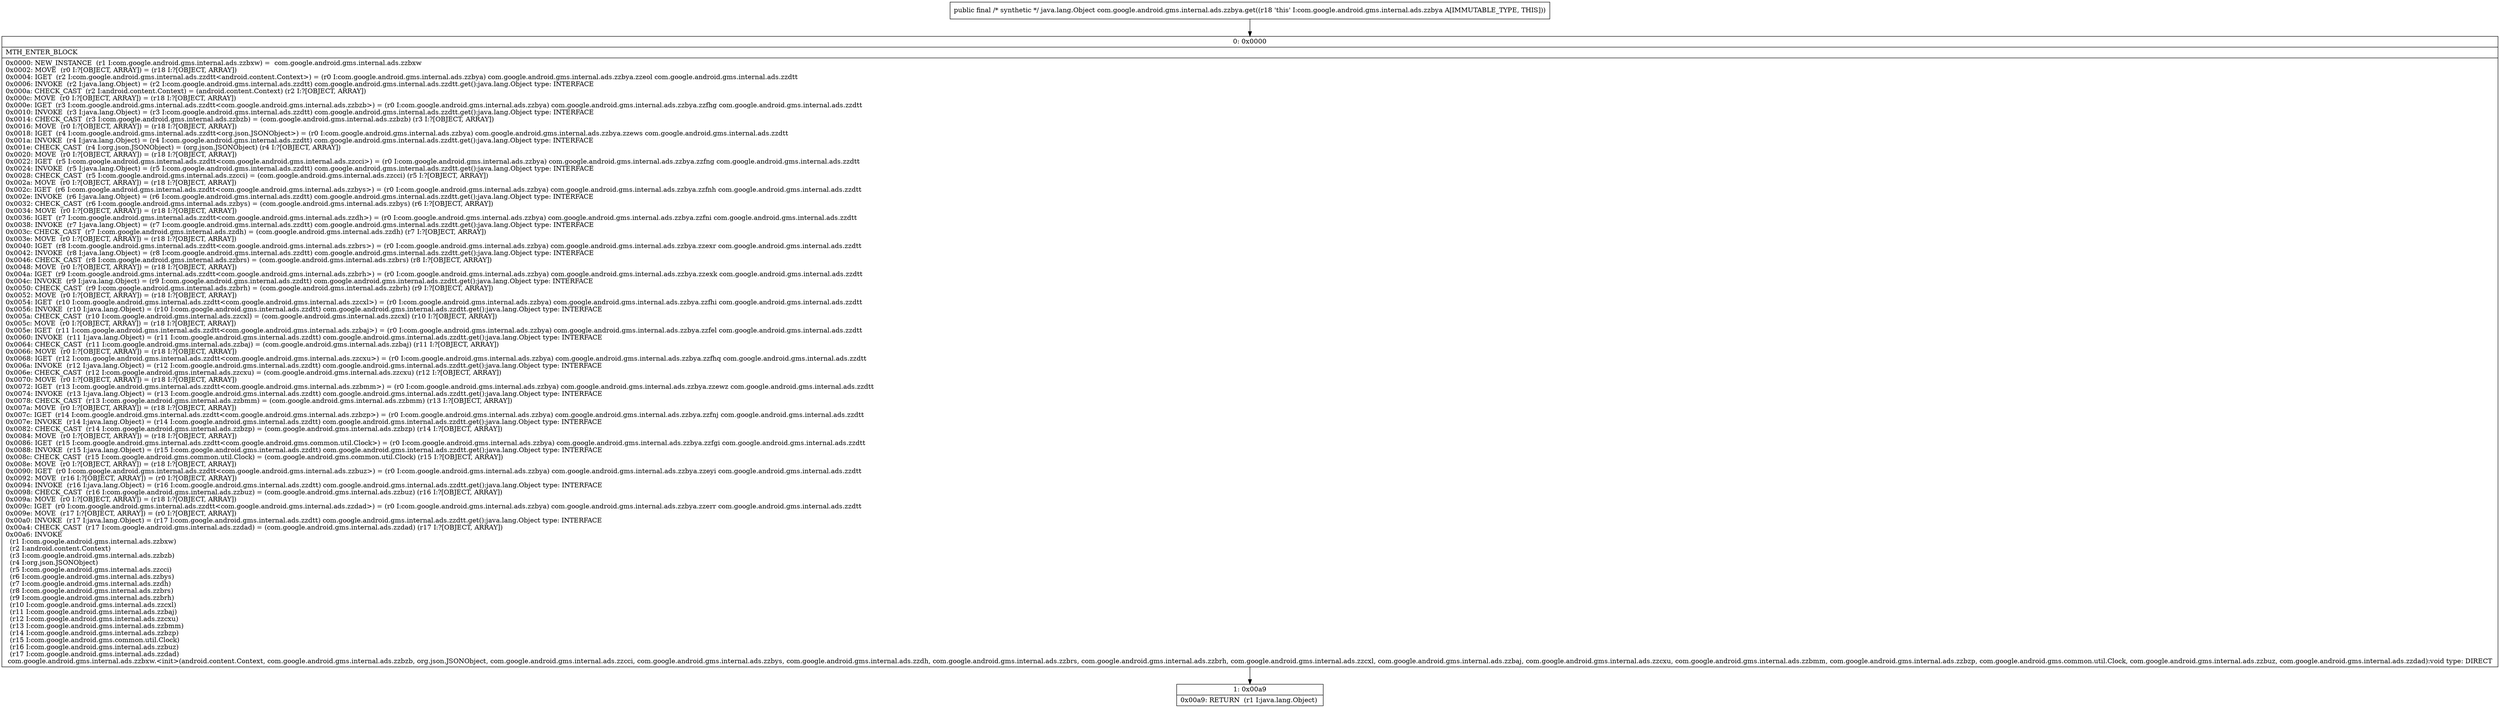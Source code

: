digraph "CFG forcom.google.android.gms.internal.ads.zzbya.get()Ljava\/lang\/Object;" {
Node_0 [shape=record,label="{0\:\ 0x0000|MTH_ENTER_BLOCK\l|0x0000: NEW_INSTANCE  (r1 I:com.google.android.gms.internal.ads.zzbxw) =  com.google.android.gms.internal.ads.zzbxw \l0x0002: MOVE  (r0 I:?[OBJECT, ARRAY]) = (r18 I:?[OBJECT, ARRAY]) \l0x0004: IGET  (r2 I:com.google.android.gms.internal.ads.zzdtt\<android.content.Context\>) = (r0 I:com.google.android.gms.internal.ads.zzbya) com.google.android.gms.internal.ads.zzbya.zzeol com.google.android.gms.internal.ads.zzdtt \l0x0006: INVOKE  (r2 I:java.lang.Object) = (r2 I:com.google.android.gms.internal.ads.zzdtt) com.google.android.gms.internal.ads.zzdtt.get():java.lang.Object type: INTERFACE \l0x000a: CHECK_CAST  (r2 I:android.content.Context) = (android.content.Context) (r2 I:?[OBJECT, ARRAY]) \l0x000c: MOVE  (r0 I:?[OBJECT, ARRAY]) = (r18 I:?[OBJECT, ARRAY]) \l0x000e: IGET  (r3 I:com.google.android.gms.internal.ads.zzdtt\<com.google.android.gms.internal.ads.zzbzb\>) = (r0 I:com.google.android.gms.internal.ads.zzbya) com.google.android.gms.internal.ads.zzbya.zzfhg com.google.android.gms.internal.ads.zzdtt \l0x0010: INVOKE  (r3 I:java.lang.Object) = (r3 I:com.google.android.gms.internal.ads.zzdtt) com.google.android.gms.internal.ads.zzdtt.get():java.lang.Object type: INTERFACE \l0x0014: CHECK_CAST  (r3 I:com.google.android.gms.internal.ads.zzbzb) = (com.google.android.gms.internal.ads.zzbzb) (r3 I:?[OBJECT, ARRAY]) \l0x0016: MOVE  (r0 I:?[OBJECT, ARRAY]) = (r18 I:?[OBJECT, ARRAY]) \l0x0018: IGET  (r4 I:com.google.android.gms.internal.ads.zzdtt\<org.json.JSONObject\>) = (r0 I:com.google.android.gms.internal.ads.zzbya) com.google.android.gms.internal.ads.zzbya.zzews com.google.android.gms.internal.ads.zzdtt \l0x001a: INVOKE  (r4 I:java.lang.Object) = (r4 I:com.google.android.gms.internal.ads.zzdtt) com.google.android.gms.internal.ads.zzdtt.get():java.lang.Object type: INTERFACE \l0x001e: CHECK_CAST  (r4 I:org.json.JSONObject) = (org.json.JSONObject) (r4 I:?[OBJECT, ARRAY]) \l0x0020: MOVE  (r0 I:?[OBJECT, ARRAY]) = (r18 I:?[OBJECT, ARRAY]) \l0x0022: IGET  (r5 I:com.google.android.gms.internal.ads.zzdtt\<com.google.android.gms.internal.ads.zzcci\>) = (r0 I:com.google.android.gms.internal.ads.zzbya) com.google.android.gms.internal.ads.zzbya.zzfng com.google.android.gms.internal.ads.zzdtt \l0x0024: INVOKE  (r5 I:java.lang.Object) = (r5 I:com.google.android.gms.internal.ads.zzdtt) com.google.android.gms.internal.ads.zzdtt.get():java.lang.Object type: INTERFACE \l0x0028: CHECK_CAST  (r5 I:com.google.android.gms.internal.ads.zzcci) = (com.google.android.gms.internal.ads.zzcci) (r5 I:?[OBJECT, ARRAY]) \l0x002a: MOVE  (r0 I:?[OBJECT, ARRAY]) = (r18 I:?[OBJECT, ARRAY]) \l0x002c: IGET  (r6 I:com.google.android.gms.internal.ads.zzdtt\<com.google.android.gms.internal.ads.zzbys\>) = (r0 I:com.google.android.gms.internal.ads.zzbya) com.google.android.gms.internal.ads.zzbya.zzfnh com.google.android.gms.internal.ads.zzdtt \l0x002e: INVOKE  (r6 I:java.lang.Object) = (r6 I:com.google.android.gms.internal.ads.zzdtt) com.google.android.gms.internal.ads.zzdtt.get():java.lang.Object type: INTERFACE \l0x0032: CHECK_CAST  (r6 I:com.google.android.gms.internal.ads.zzbys) = (com.google.android.gms.internal.ads.zzbys) (r6 I:?[OBJECT, ARRAY]) \l0x0034: MOVE  (r0 I:?[OBJECT, ARRAY]) = (r18 I:?[OBJECT, ARRAY]) \l0x0036: IGET  (r7 I:com.google.android.gms.internal.ads.zzdtt\<com.google.android.gms.internal.ads.zzdh\>) = (r0 I:com.google.android.gms.internal.ads.zzbya) com.google.android.gms.internal.ads.zzbya.zzfni com.google.android.gms.internal.ads.zzdtt \l0x0038: INVOKE  (r7 I:java.lang.Object) = (r7 I:com.google.android.gms.internal.ads.zzdtt) com.google.android.gms.internal.ads.zzdtt.get():java.lang.Object type: INTERFACE \l0x003c: CHECK_CAST  (r7 I:com.google.android.gms.internal.ads.zzdh) = (com.google.android.gms.internal.ads.zzdh) (r7 I:?[OBJECT, ARRAY]) \l0x003e: MOVE  (r0 I:?[OBJECT, ARRAY]) = (r18 I:?[OBJECT, ARRAY]) \l0x0040: IGET  (r8 I:com.google.android.gms.internal.ads.zzdtt\<com.google.android.gms.internal.ads.zzbrs\>) = (r0 I:com.google.android.gms.internal.ads.zzbya) com.google.android.gms.internal.ads.zzbya.zzexr com.google.android.gms.internal.ads.zzdtt \l0x0042: INVOKE  (r8 I:java.lang.Object) = (r8 I:com.google.android.gms.internal.ads.zzdtt) com.google.android.gms.internal.ads.zzdtt.get():java.lang.Object type: INTERFACE \l0x0046: CHECK_CAST  (r8 I:com.google.android.gms.internal.ads.zzbrs) = (com.google.android.gms.internal.ads.zzbrs) (r8 I:?[OBJECT, ARRAY]) \l0x0048: MOVE  (r0 I:?[OBJECT, ARRAY]) = (r18 I:?[OBJECT, ARRAY]) \l0x004a: IGET  (r9 I:com.google.android.gms.internal.ads.zzdtt\<com.google.android.gms.internal.ads.zzbrh\>) = (r0 I:com.google.android.gms.internal.ads.zzbya) com.google.android.gms.internal.ads.zzbya.zzexk com.google.android.gms.internal.ads.zzdtt \l0x004c: INVOKE  (r9 I:java.lang.Object) = (r9 I:com.google.android.gms.internal.ads.zzdtt) com.google.android.gms.internal.ads.zzdtt.get():java.lang.Object type: INTERFACE \l0x0050: CHECK_CAST  (r9 I:com.google.android.gms.internal.ads.zzbrh) = (com.google.android.gms.internal.ads.zzbrh) (r9 I:?[OBJECT, ARRAY]) \l0x0052: MOVE  (r0 I:?[OBJECT, ARRAY]) = (r18 I:?[OBJECT, ARRAY]) \l0x0054: IGET  (r10 I:com.google.android.gms.internal.ads.zzdtt\<com.google.android.gms.internal.ads.zzcxl\>) = (r0 I:com.google.android.gms.internal.ads.zzbya) com.google.android.gms.internal.ads.zzbya.zzfhi com.google.android.gms.internal.ads.zzdtt \l0x0056: INVOKE  (r10 I:java.lang.Object) = (r10 I:com.google.android.gms.internal.ads.zzdtt) com.google.android.gms.internal.ads.zzdtt.get():java.lang.Object type: INTERFACE \l0x005a: CHECK_CAST  (r10 I:com.google.android.gms.internal.ads.zzcxl) = (com.google.android.gms.internal.ads.zzcxl) (r10 I:?[OBJECT, ARRAY]) \l0x005c: MOVE  (r0 I:?[OBJECT, ARRAY]) = (r18 I:?[OBJECT, ARRAY]) \l0x005e: IGET  (r11 I:com.google.android.gms.internal.ads.zzdtt\<com.google.android.gms.internal.ads.zzbaj\>) = (r0 I:com.google.android.gms.internal.ads.zzbya) com.google.android.gms.internal.ads.zzbya.zzfel com.google.android.gms.internal.ads.zzdtt \l0x0060: INVOKE  (r11 I:java.lang.Object) = (r11 I:com.google.android.gms.internal.ads.zzdtt) com.google.android.gms.internal.ads.zzdtt.get():java.lang.Object type: INTERFACE \l0x0064: CHECK_CAST  (r11 I:com.google.android.gms.internal.ads.zzbaj) = (com.google.android.gms.internal.ads.zzbaj) (r11 I:?[OBJECT, ARRAY]) \l0x0066: MOVE  (r0 I:?[OBJECT, ARRAY]) = (r18 I:?[OBJECT, ARRAY]) \l0x0068: IGET  (r12 I:com.google.android.gms.internal.ads.zzdtt\<com.google.android.gms.internal.ads.zzcxu\>) = (r0 I:com.google.android.gms.internal.ads.zzbya) com.google.android.gms.internal.ads.zzbya.zzfhq com.google.android.gms.internal.ads.zzdtt \l0x006a: INVOKE  (r12 I:java.lang.Object) = (r12 I:com.google.android.gms.internal.ads.zzdtt) com.google.android.gms.internal.ads.zzdtt.get():java.lang.Object type: INTERFACE \l0x006e: CHECK_CAST  (r12 I:com.google.android.gms.internal.ads.zzcxu) = (com.google.android.gms.internal.ads.zzcxu) (r12 I:?[OBJECT, ARRAY]) \l0x0070: MOVE  (r0 I:?[OBJECT, ARRAY]) = (r18 I:?[OBJECT, ARRAY]) \l0x0072: IGET  (r13 I:com.google.android.gms.internal.ads.zzdtt\<com.google.android.gms.internal.ads.zzbmm\>) = (r0 I:com.google.android.gms.internal.ads.zzbya) com.google.android.gms.internal.ads.zzbya.zzewz com.google.android.gms.internal.ads.zzdtt \l0x0074: INVOKE  (r13 I:java.lang.Object) = (r13 I:com.google.android.gms.internal.ads.zzdtt) com.google.android.gms.internal.ads.zzdtt.get():java.lang.Object type: INTERFACE \l0x0078: CHECK_CAST  (r13 I:com.google.android.gms.internal.ads.zzbmm) = (com.google.android.gms.internal.ads.zzbmm) (r13 I:?[OBJECT, ARRAY]) \l0x007a: MOVE  (r0 I:?[OBJECT, ARRAY]) = (r18 I:?[OBJECT, ARRAY]) \l0x007c: IGET  (r14 I:com.google.android.gms.internal.ads.zzdtt\<com.google.android.gms.internal.ads.zzbzp\>) = (r0 I:com.google.android.gms.internal.ads.zzbya) com.google.android.gms.internal.ads.zzbya.zzfnj com.google.android.gms.internal.ads.zzdtt \l0x007e: INVOKE  (r14 I:java.lang.Object) = (r14 I:com.google.android.gms.internal.ads.zzdtt) com.google.android.gms.internal.ads.zzdtt.get():java.lang.Object type: INTERFACE \l0x0082: CHECK_CAST  (r14 I:com.google.android.gms.internal.ads.zzbzp) = (com.google.android.gms.internal.ads.zzbzp) (r14 I:?[OBJECT, ARRAY]) \l0x0084: MOVE  (r0 I:?[OBJECT, ARRAY]) = (r18 I:?[OBJECT, ARRAY]) \l0x0086: IGET  (r15 I:com.google.android.gms.internal.ads.zzdtt\<com.google.android.gms.common.util.Clock\>) = (r0 I:com.google.android.gms.internal.ads.zzbya) com.google.android.gms.internal.ads.zzbya.zzfgi com.google.android.gms.internal.ads.zzdtt \l0x0088: INVOKE  (r15 I:java.lang.Object) = (r15 I:com.google.android.gms.internal.ads.zzdtt) com.google.android.gms.internal.ads.zzdtt.get():java.lang.Object type: INTERFACE \l0x008c: CHECK_CAST  (r15 I:com.google.android.gms.common.util.Clock) = (com.google.android.gms.common.util.Clock) (r15 I:?[OBJECT, ARRAY]) \l0x008e: MOVE  (r0 I:?[OBJECT, ARRAY]) = (r18 I:?[OBJECT, ARRAY]) \l0x0090: IGET  (r0 I:com.google.android.gms.internal.ads.zzdtt\<com.google.android.gms.internal.ads.zzbuz\>) = (r0 I:com.google.android.gms.internal.ads.zzbya) com.google.android.gms.internal.ads.zzbya.zzeyi com.google.android.gms.internal.ads.zzdtt \l0x0092: MOVE  (r16 I:?[OBJECT, ARRAY]) = (r0 I:?[OBJECT, ARRAY]) \l0x0094: INVOKE  (r16 I:java.lang.Object) = (r16 I:com.google.android.gms.internal.ads.zzdtt) com.google.android.gms.internal.ads.zzdtt.get():java.lang.Object type: INTERFACE \l0x0098: CHECK_CAST  (r16 I:com.google.android.gms.internal.ads.zzbuz) = (com.google.android.gms.internal.ads.zzbuz) (r16 I:?[OBJECT, ARRAY]) \l0x009a: MOVE  (r0 I:?[OBJECT, ARRAY]) = (r18 I:?[OBJECT, ARRAY]) \l0x009c: IGET  (r0 I:com.google.android.gms.internal.ads.zzdtt\<com.google.android.gms.internal.ads.zzdad\>) = (r0 I:com.google.android.gms.internal.ads.zzbya) com.google.android.gms.internal.ads.zzbya.zzerr com.google.android.gms.internal.ads.zzdtt \l0x009e: MOVE  (r17 I:?[OBJECT, ARRAY]) = (r0 I:?[OBJECT, ARRAY]) \l0x00a0: INVOKE  (r17 I:java.lang.Object) = (r17 I:com.google.android.gms.internal.ads.zzdtt) com.google.android.gms.internal.ads.zzdtt.get():java.lang.Object type: INTERFACE \l0x00a4: CHECK_CAST  (r17 I:com.google.android.gms.internal.ads.zzdad) = (com.google.android.gms.internal.ads.zzdad) (r17 I:?[OBJECT, ARRAY]) \l0x00a6: INVOKE  \l  (r1 I:com.google.android.gms.internal.ads.zzbxw)\l  (r2 I:android.content.Context)\l  (r3 I:com.google.android.gms.internal.ads.zzbzb)\l  (r4 I:org.json.JSONObject)\l  (r5 I:com.google.android.gms.internal.ads.zzcci)\l  (r6 I:com.google.android.gms.internal.ads.zzbys)\l  (r7 I:com.google.android.gms.internal.ads.zzdh)\l  (r8 I:com.google.android.gms.internal.ads.zzbrs)\l  (r9 I:com.google.android.gms.internal.ads.zzbrh)\l  (r10 I:com.google.android.gms.internal.ads.zzcxl)\l  (r11 I:com.google.android.gms.internal.ads.zzbaj)\l  (r12 I:com.google.android.gms.internal.ads.zzcxu)\l  (r13 I:com.google.android.gms.internal.ads.zzbmm)\l  (r14 I:com.google.android.gms.internal.ads.zzbzp)\l  (r15 I:com.google.android.gms.common.util.Clock)\l  (r16 I:com.google.android.gms.internal.ads.zzbuz)\l  (r17 I:com.google.android.gms.internal.ads.zzdad)\l com.google.android.gms.internal.ads.zzbxw.\<init\>(android.content.Context, com.google.android.gms.internal.ads.zzbzb, org.json.JSONObject, com.google.android.gms.internal.ads.zzcci, com.google.android.gms.internal.ads.zzbys, com.google.android.gms.internal.ads.zzdh, com.google.android.gms.internal.ads.zzbrs, com.google.android.gms.internal.ads.zzbrh, com.google.android.gms.internal.ads.zzcxl, com.google.android.gms.internal.ads.zzbaj, com.google.android.gms.internal.ads.zzcxu, com.google.android.gms.internal.ads.zzbmm, com.google.android.gms.internal.ads.zzbzp, com.google.android.gms.common.util.Clock, com.google.android.gms.internal.ads.zzbuz, com.google.android.gms.internal.ads.zzdad):void type: DIRECT \l}"];
Node_1 [shape=record,label="{1\:\ 0x00a9|0x00a9: RETURN  (r1 I:java.lang.Object) \l}"];
MethodNode[shape=record,label="{public final \/* synthetic *\/ java.lang.Object com.google.android.gms.internal.ads.zzbya.get((r18 'this' I:com.google.android.gms.internal.ads.zzbya A[IMMUTABLE_TYPE, THIS])) }"];
MethodNode -> Node_0;
Node_0 -> Node_1;
}

